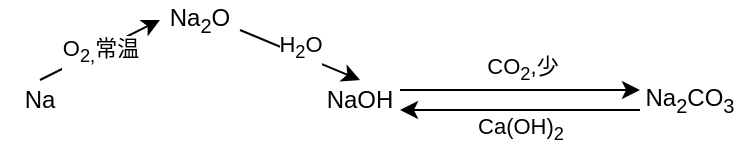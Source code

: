 <mxfile version="14.5.6" type="github">
  <diagram id="NWEgdLzTNcCdse6CF6So" name="第 1 页">
    <mxGraphModel dx="1102" dy="614" grid="1" gridSize="10" guides="1" tooltips="1" connect="1" arrows="1" fold="1" page="1" pageScale="1" pageWidth="827" pageHeight="1169" math="0" shadow="0">
      <root>
        <mxCell id="0" />
        <mxCell id="1" parent="0" />
        <mxCell id="CSGc5qnouwRxRaY-37hw-4" style="orthogonalLoop=1;jettySize=auto;html=1;exitX=0.5;exitY=0;exitDx=0;exitDy=0;entryX=0;entryY=0.5;entryDx=0;entryDy=0;rounded=0;" parent="1" source="CSGc5qnouwRxRaY-37hw-2" target="CSGc5qnouwRxRaY-37hw-3" edge="1">
          <mxGeometry relative="1" as="geometry" />
        </mxCell>
        <mxCell id="CSGc5qnouwRxRaY-37hw-5" value="O&lt;sub&gt;2,&lt;/sub&gt;常温" style="edgeLabel;html=1;align=center;verticalAlign=middle;resizable=0;points=[];" parent="CSGc5qnouwRxRaY-37hw-4" vertex="1" connectable="0">
          <mxGeometry x="-0.01" y="3" relative="1" as="geometry">
            <mxPoint x="1.53" y="3" as="offset" />
          </mxGeometry>
        </mxCell>
        <mxCell id="CSGc5qnouwRxRaY-37hw-2" value="Na" style="text;html=1;strokeColor=none;fillColor=none;align=center;verticalAlign=middle;whiteSpace=wrap;rounded=0;" parent="1" vertex="1">
          <mxGeometry x="80" y="170" width="40" height="20" as="geometry" />
        </mxCell>
        <mxCell id="CSGc5qnouwRxRaY-37hw-8" style="edgeStyle=none;rounded=0;orthogonalLoop=1;jettySize=auto;html=1;exitX=1;exitY=0.75;exitDx=0;exitDy=0;entryX=0.5;entryY=0;entryDx=0;entryDy=0;" parent="1" source="CSGc5qnouwRxRaY-37hw-3" target="CSGc5qnouwRxRaY-37hw-6" edge="1">
          <mxGeometry relative="1" as="geometry" />
        </mxCell>
        <mxCell id="CSGc5qnouwRxRaY-37hw-9" value="H&lt;sub&gt;2&lt;/sub&gt;O" style="edgeLabel;html=1;align=center;verticalAlign=middle;resizable=0;points=[];" parent="CSGc5qnouwRxRaY-37hw-8" vertex="1" connectable="0">
          <mxGeometry x="-0.396" y="-1" relative="1" as="geometry">
            <mxPoint x="12.56" y="0.16" as="offset" />
          </mxGeometry>
        </mxCell>
        <mxCell id="CSGc5qnouwRxRaY-37hw-3" value="Na&lt;sub&gt;2&lt;/sub&gt;O" style="text;html=1;strokeColor=none;fillColor=none;align=center;verticalAlign=middle;whiteSpace=wrap;rounded=0;" parent="1" vertex="1">
          <mxGeometry x="160" y="130" width="40" height="20" as="geometry" />
        </mxCell>
        <mxCell id="CSGc5qnouwRxRaY-37hw-11" style="edgeStyle=none;rounded=0;orthogonalLoop=1;jettySize=auto;html=1;exitX=1;exitY=0.25;exitDx=0;exitDy=0;entryX=0;entryY=0.25;entryDx=0;entryDy=0;" parent="1" source="CSGc5qnouwRxRaY-37hw-6" target="CSGc5qnouwRxRaY-37hw-10" edge="1">
          <mxGeometry relative="1" as="geometry" />
        </mxCell>
        <mxCell id="CSGc5qnouwRxRaY-37hw-14" value="CO&lt;sub&gt;2&lt;/sub&gt;,少" style="edgeLabel;html=1;align=center;verticalAlign=middle;resizable=0;points=[];" parent="CSGc5qnouwRxRaY-37hw-11" vertex="1" connectable="0">
          <mxGeometry x="-0.161" y="-1" relative="1" as="geometry">
            <mxPoint x="10" y="-11" as="offset" />
          </mxGeometry>
        </mxCell>
        <mxCell id="CSGc5qnouwRxRaY-37hw-6" value="NaOH" style="text;html=1;strokeColor=none;fillColor=none;align=center;verticalAlign=middle;whiteSpace=wrap;rounded=0;" parent="1" vertex="1">
          <mxGeometry x="240" y="170" width="40" height="20" as="geometry" />
        </mxCell>
        <mxCell id="CSGc5qnouwRxRaY-37hw-12" style="edgeStyle=none;rounded=0;orthogonalLoop=1;jettySize=auto;html=1;exitX=0;exitY=0.75;exitDx=0;exitDy=0;entryX=1;entryY=0.75;entryDx=0;entryDy=0;" parent="1" source="CSGc5qnouwRxRaY-37hw-10" target="CSGc5qnouwRxRaY-37hw-6" edge="1">
          <mxGeometry relative="1" as="geometry" />
        </mxCell>
        <mxCell id="CSGc5qnouwRxRaY-37hw-15" value="Ca(OH)&lt;sub&gt;2&lt;/sub&gt;" style="edgeLabel;html=1;align=center;verticalAlign=middle;resizable=0;points=[];" parent="CSGc5qnouwRxRaY-37hw-12" vertex="1" connectable="0">
          <mxGeometry x="0.189" y="1" relative="1" as="geometry">
            <mxPoint x="11.67" y="9" as="offset" />
          </mxGeometry>
        </mxCell>
        <mxCell id="CSGc5qnouwRxRaY-37hw-10" value="Na&lt;sub&gt;2&lt;/sub&gt;CO&lt;sub&gt;3&lt;/sub&gt;" style="text;html=1;strokeColor=none;fillColor=none;align=center;verticalAlign=middle;whiteSpace=wrap;rounded=0;" parent="1" vertex="1">
          <mxGeometry x="400" y="170" width="50" height="20" as="geometry" />
        </mxCell>
      </root>
    </mxGraphModel>
  </diagram>
</mxfile>
